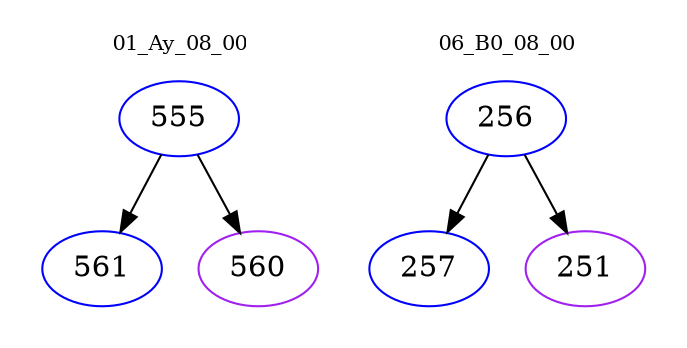 digraph{
subgraph cluster_0 {
color = white
label = "01_Ay_08_00";
fontsize=10;
T0_555 [label="555", color="blue"]
T0_555 -> T0_561 [color="black"]
T0_561 [label="561", color="blue"]
T0_555 -> T0_560 [color="black"]
T0_560 [label="560", color="purple"]
}
subgraph cluster_1 {
color = white
label = "06_B0_08_00";
fontsize=10;
T1_256 [label="256", color="blue"]
T1_256 -> T1_257 [color="black"]
T1_257 [label="257", color="blue"]
T1_256 -> T1_251 [color="black"]
T1_251 [label="251", color="purple"]
}
}
